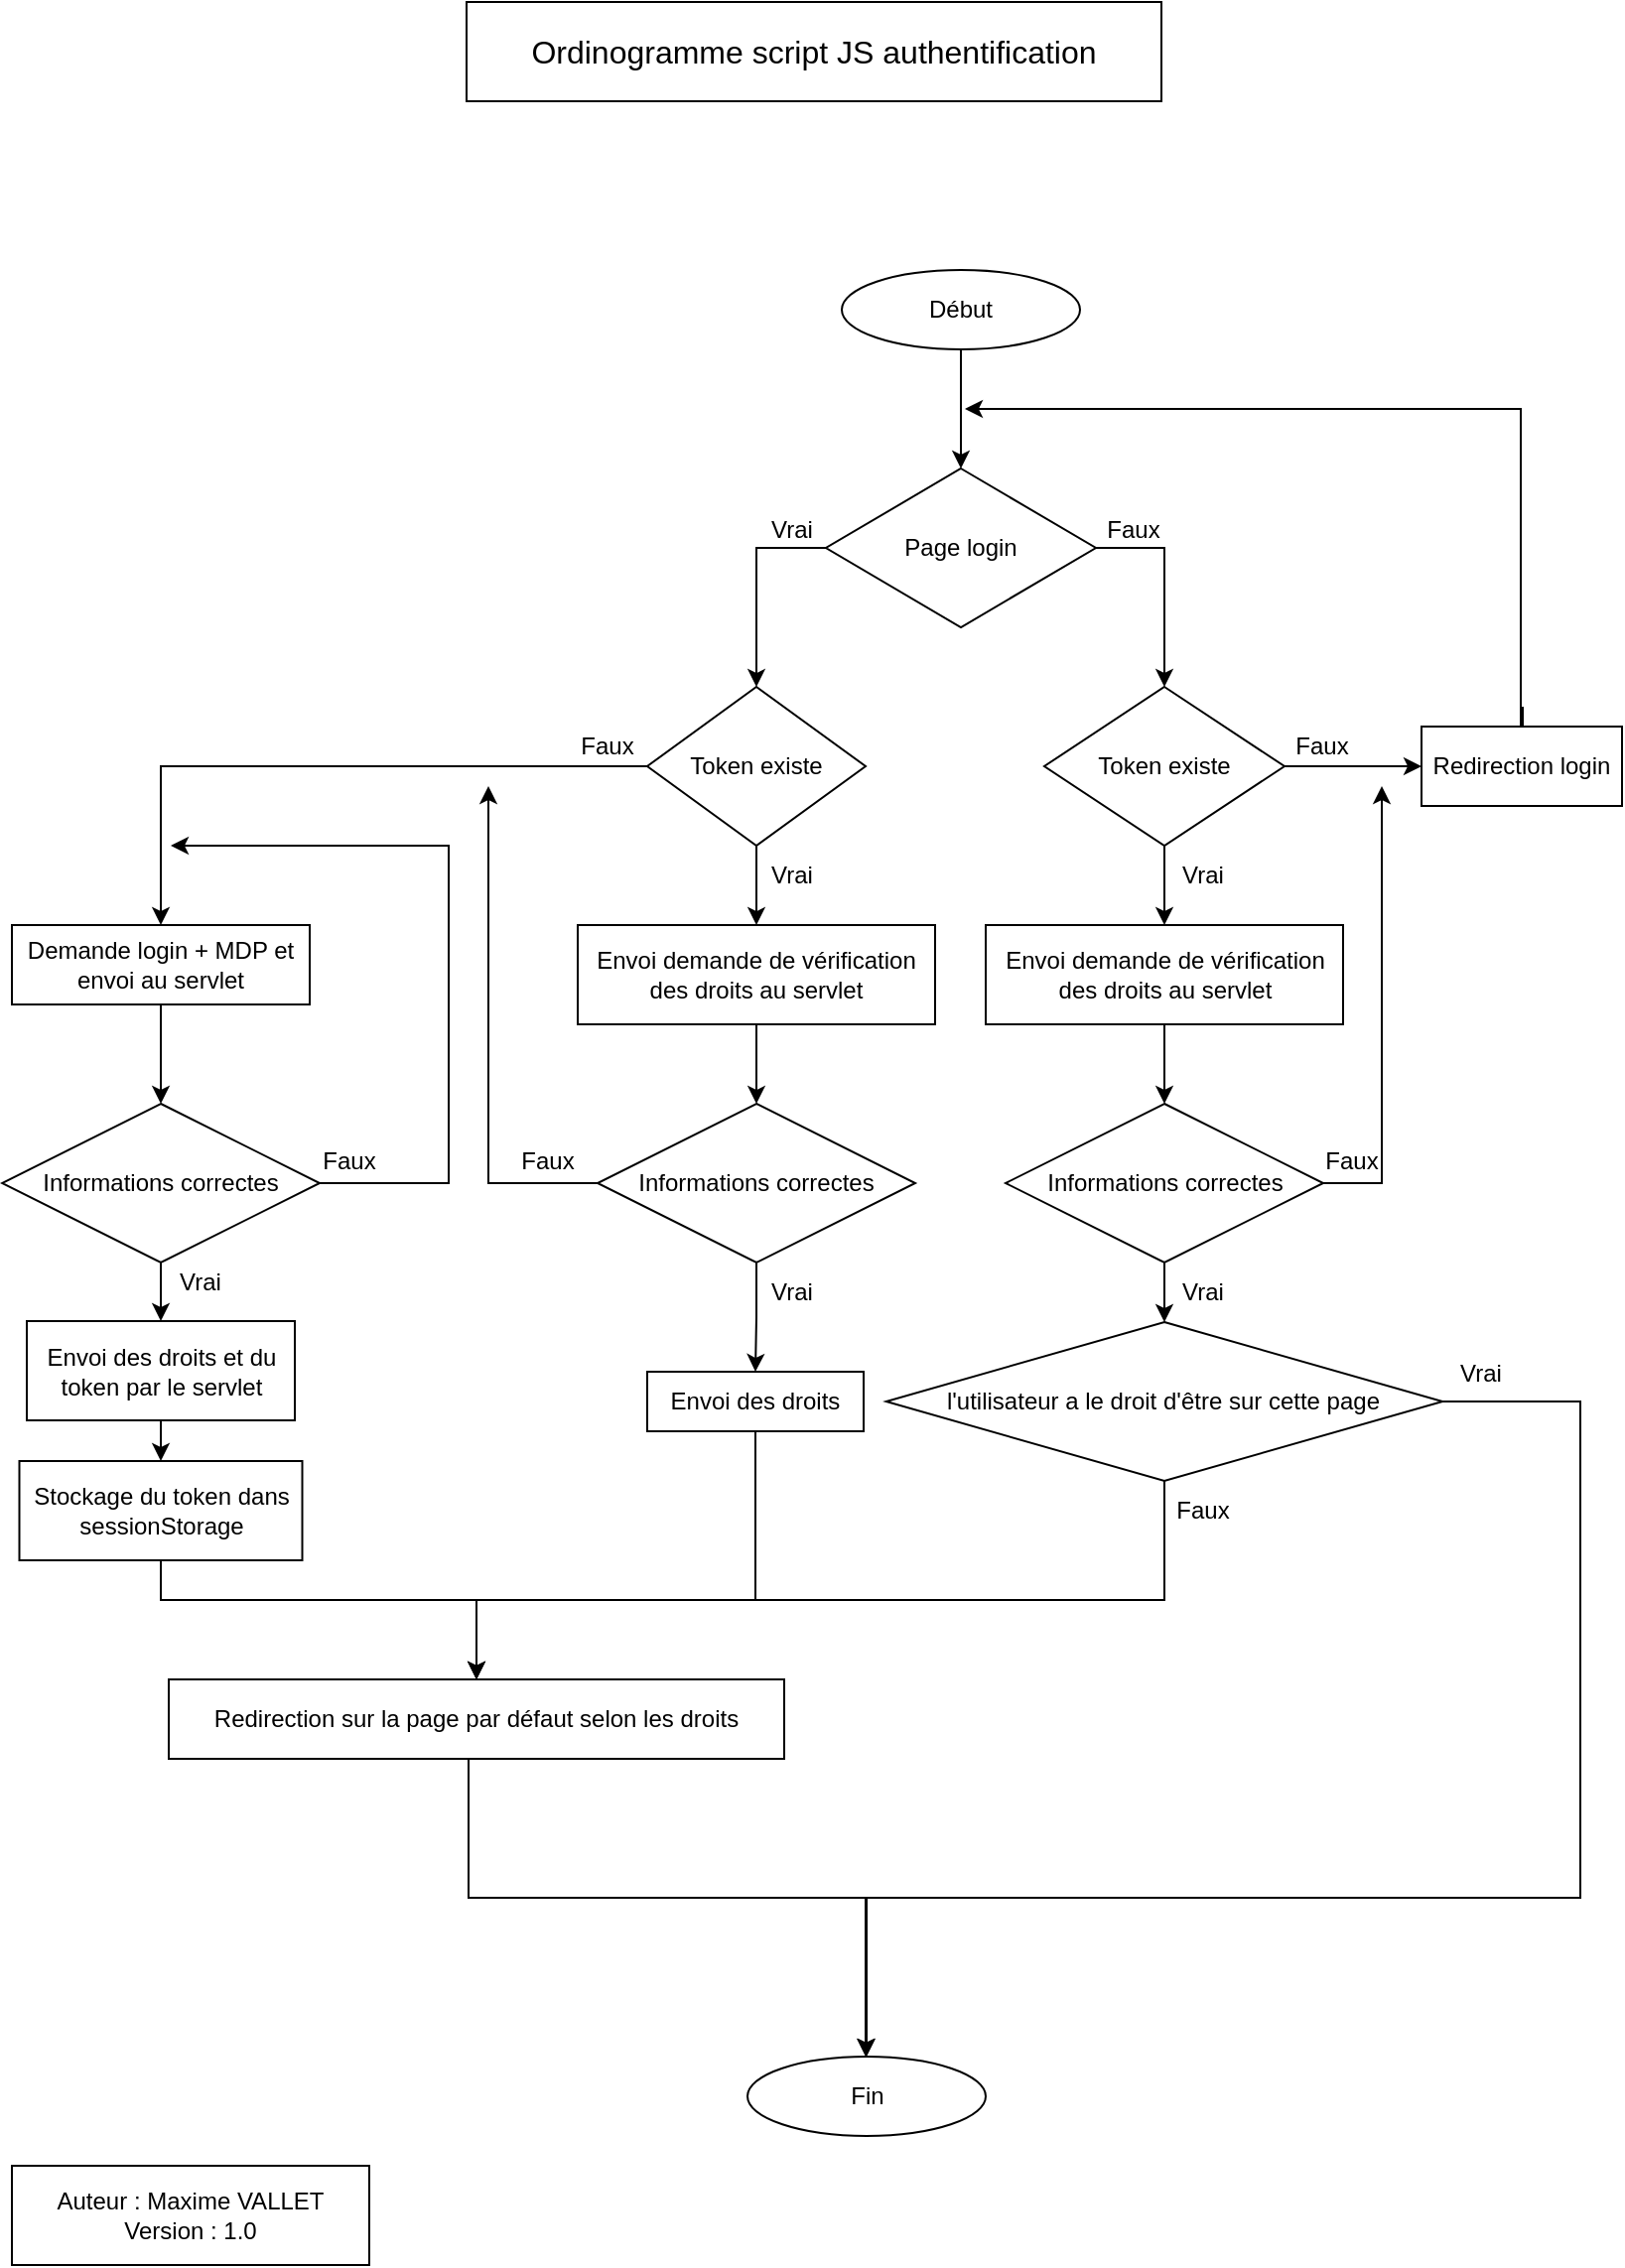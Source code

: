 <mxfile version="24.7.16">
  <diagram id="prtHgNgQTEPvFCAcTncT" name="Page-1">
    <mxGraphModel dx="1274" dy="695" grid="1" gridSize="10" guides="1" tooltips="1" connect="1" arrows="1" fold="1" page="1" pageScale="1" pageWidth="827" pageHeight="1169" math="0" shadow="0">
      <root>
        <mxCell id="0" />
        <mxCell id="1" parent="0" />
        <mxCell id="bfQukeVcYXhppwxrfOuq-3" style="edgeStyle=orthogonalEdgeStyle;rounded=0;orthogonalLoop=1;jettySize=auto;html=1;exitX=0.5;exitY=1;exitDx=0;exitDy=0;" edge="1" parent="1" source="bfQukeVcYXhppwxrfOuq-1" target="bfQukeVcYXhppwxrfOuq-2">
          <mxGeometry relative="1" as="geometry" />
        </mxCell>
        <mxCell id="bfQukeVcYXhppwxrfOuq-1" value="Début" style="ellipse;whiteSpace=wrap;html=1;" vertex="1" parent="1">
          <mxGeometry x="428" y="155" width="120" height="40" as="geometry" />
        </mxCell>
        <mxCell id="bfQukeVcYXhppwxrfOuq-4" style="edgeStyle=orthogonalEdgeStyle;rounded=0;orthogonalLoop=1;jettySize=auto;html=1;exitX=1;exitY=0.5;exitDx=0;exitDy=0;entryX=0.5;entryY=0;entryDx=0;entryDy=0;" edge="1" parent="1" source="bfQukeVcYXhppwxrfOuq-2" target="bfQukeVcYXhppwxrfOuq-6">
          <mxGeometry relative="1" as="geometry">
            <mxPoint x="570" y="365" as="targetPoint" />
          </mxGeometry>
        </mxCell>
        <mxCell id="bfQukeVcYXhppwxrfOuq-8" style="edgeStyle=orthogonalEdgeStyle;rounded=0;orthogonalLoop=1;jettySize=auto;html=1;exitX=0;exitY=0.5;exitDx=0;exitDy=0;entryX=0.5;entryY=0;entryDx=0;entryDy=0;" edge="1" parent="1" source="bfQukeVcYXhppwxrfOuq-2" target="bfQukeVcYXhppwxrfOuq-7">
          <mxGeometry relative="1" as="geometry" />
        </mxCell>
        <mxCell id="bfQukeVcYXhppwxrfOuq-2" value="Page login" style="rhombus;whiteSpace=wrap;html=1;" vertex="1" parent="1">
          <mxGeometry x="420" y="255" width="136" height="80" as="geometry" />
        </mxCell>
        <mxCell id="bfQukeVcYXhppwxrfOuq-10" style="edgeStyle=orthogonalEdgeStyle;rounded=0;orthogonalLoop=1;jettySize=auto;html=1;exitX=1;exitY=0.5;exitDx=0;exitDy=0;entryX=0;entryY=0.5;entryDx=0;entryDy=0;" edge="1" parent="1" source="bfQukeVcYXhppwxrfOuq-6" target="bfQukeVcYXhppwxrfOuq-9">
          <mxGeometry relative="1" as="geometry" />
        </mxCell>
        <mxCell id="bfQukeVcYXhppwxrfOuq-13" style="edgeStyle=orthogonalEdgeStyle;rounded=0;orthogonalLoop=1;jettySize=auto;html=1;exitX=0.5;exitY=1;exitDx=0;exitDy=0;entryX=0.5;entryY=0;entryDx=0;entryDy=0;" edge="1" parent="1" source="bfQukeVcYXhppwxrfOuq-6" target="bfQukeVcYXhppwxrfOuq-12">
          <mxGeometry relative="1" as="geometry" />
        </mxCell>
        <mxCell id="bfQukeVcYXhppwxrfOuq-6" value="Token existe" style="rhombus;whiteSpace=wrap;html=1;" vertex="1" parent="1">
          <mxGeometry x="530" y="365" width="121" height="80" as="geometry" />
        </mxCell>
        <mxCell id="bfQukeVcYXhppwxrfOuq-15" style="edgeStyle=orthogonalEdgeStyle;rounded=0;orthogonalLoop=1;jettySize=auto;html=1;exitX=0.5;exitY=1;exitDx=0;exitDy=0;entryX=0.5;entryY=0;entryDx=0;entryDy=0;" edge="1" parent="1" source="bfQukeVcYXhppwxrfOuq-7" target="bfQukeVcYXhppwxrfOuq-14">
          <mxGeometry relative="1" as="geometry" />
        </mxCell>
        <mxCell id="bfQukeVcYXhppwxrfOuq-16" style="edgeStyle=orthogonalEdgeStyle;rounded=0;orthogonalLoop=1;jettySize=auto;html=1;exitX=0;exitY=0.5;exitDx=0;exitDy=0;entryX=0.5;entryY=0;entryDx=0;entryDy=0;" edge="1" parent="1" source="bfQukeVcYXhppwxrfOuq-7" target="bfQukeVcYXhppwxrfOuq-17">
          <mxGeometry relative="1" as="geometry">
            <mxPoint x="80" y="615" as="targetPoint" />
          </mxGeometry>
        </mxCell>
        <mxCell id="bfQukeVcYXhppwxrfOuq-7" value="Token existe" style="rhombus;whiteSpace=wrap;html=1;" vertex="1" parent="1">
          <mxGeometry x="330" y="365" width="110" height="80" as="geometry" />
        </mxCell>
        <mxCell id="bfQukeVcYXhppwxrfOuq-11" style="edgeStyle=orthogonalEdgeStyle;rounded=0;orthogonalLoop=1;jettySize=auto;html=1;exitX=0.5;exitY=0;exitDx=0;exitDy=0;" edge="1" parent="1">
          <mxGeometry relative="1" as="geometry">
            <mxPoint x="490" y="225" as="targetPoint" />
            <mxPoint x="771" y="375" as="sourcePoint" />
            <Array as="points">
              <mxPoint x="771" y="385" />
              <mxPoint x="770" y="385" />
              <mxPoint x="770" y="225" />
            </Array>
          </mxGeometry>
        </mxCell>
        <mxCell id="bfQukeVcYXhppwxrfOuq-9" value="Redirection login" style="rounded=0;whiteSpace=wrap;html=1;" vertex="1" parent="1">
          <mxGeometry x="720" y="385" width="101" height="40" as="geometry" />
        </mxCell>
        <mxCell id="bfQukeVcYXhppwxrfOuq-30" style="edgeStyle=orthogonalEdgeStyle;rounded=0;orthogonalLoop=1;jettySize=auto;html=1;exitX=0.5;exitY=1;exitDx=0;exitDy=0;entryX=0.5;entryY=0;entryDx=0;entryDy=0;" edge="1" parent="1" source="bfQukeVcYXhppwxrfOuq-12" target="bfQukeVcYXhppwxrfOuq-29">
          <mxGeometry relative="1" as="geometry" />
        </mxCell>
        <mxCell id="bfQukeVcYXhppwxrfOuq-12" value="Envoi demande de vérification des droits au servlet" style="rounded=0;whiteSpace=wrap;html=1;" vertex="1" parent="1">
          <mxGeometry x="500.5" y="485" width="180" height="50" as="geometry" />
        </mxCell>
        <mxCell id="bfQukeVcYXhppwxrfOuq-25" style="edgeStyle=orthogonalEdgeStyle;rounded=0;orthogonalLoop=1;jettySize=auto;html=1;exitX=0.5;exitY=1;exitDx=0;exitDy=0;entryX=0.5;entryY=0;entryDx=0;entryDy=0;" edge="1" parent="1" source="bfQukeVcYXhppwxrfOuq-14" target="bfQukeVcYXhppwxrfOuq-26">
          <mxGeometry relative="1" as="geometry">
            <mxPoint x="320" y="575" as="targetPoint" />
          </mxGeometry>
        </mxCell>
        <mxCell id="bfQukeVcYXhppwxrfOuq-14" value="Envoi demande de vérification des droits au servlet" style="rounded=0;whiteSpace=wrap;html=1;" vertex="1" parent="1">
          <mxGeometry x="295" y="485" width="180" height="50" as="geometry" />
        </mxCell>
        <mxCell id="bfQukeVcYXhppwxrfOuq-19" style="edgeStyle=orthogonalEdgeStyle;rounded=0;orthogonalLoop=1;jettySize=auto;html=1;exitX=0.5;exitY=1;exitDx=0;exitDy=0;entryX=0.5;entryY=0;entryDx=0;entryDy=0;" edge="1" parent="1" source="bfQukeVcYXhppwxrfOuq-17" target="bfQukeVcYXhppwxrfOuq-18">
          <mxGeometry relative="1" as="geometry" />
        </mxCell>
        <mxCell id="bfQukeVcYXhppwxrfOuq-17" value="Demande login + MDP et envoi au servlet" style="rounded=0;whiteSpace=wrap;html=1;" vertex="1" parent="1">
          <mxGeometry x="10" y="485" width="150" height="40" as="geometry" />
        </mxCell>
        <mxCell id="bfQukeVcYXhppwxrfOuq-20" style="edgeStyle=orthogonalEdgeStyle;rounded=0;orthogonalLoop=1;jettySize=auto;html=1;exitX=1;exitY=0.5;exitDx=0;exitDy=0;" edge="1" parent="1" source="bfQukeVcYXhppwxrfOuq-18">
          <mxGeometry relative="1" as="geometry">
            <mxPoint x="90" y="445" as="targetPoint" />
            <Array as="points">
              <mxPoint x="230" y="615" />
              <mxPoint x="230" y="445" />
            </Array>
          </mxGeometry>
        </mxCell>
        <mxCell id="bfQukeVcYXhppwxrfOuq-22" style="edgeStyle=orthogonalEdgeStyle;rounded=0;orthogonalLoop=1;jettySize=auto;html=1;exitX=0.5;exitY=1;exitDx=0;exitDy=0;entryX=0.5;entryY=0;entryDx=0;entryDy=0;" edge="1" parent="1" source="bfQukeVcYXhppwxrfOuq-18" target="bfQukeVcYXhppwxrfOuq-21">
          <mxGeometry relative="1" as="geometry" />
        </mxCell>
        <mxCell id="bfQukeVcYXhppwxrfOuq-18" value="Informations correctes" style="rhombus;whiteSpace=wrap;html=1;" vertex="1" parent="1">
          <mxGeometry x="5" y="575" width="160" height="80" as="geometry" />
        </mxCell>
        <mxCell id="bfQukeVcYXhppwxrfOuq-36" style="edgeStyle=orthogonalEdgeStyle;rounded=0;orthogonalLoop=1;jettySize=auto;html=1;exitX=0.5;exitY=1;exitDx=0;exitDy=0;entryX=0.5;entryY=0;entryDx=0;entryDy=0;" edge="1" parent="1" source="bfQukeVcYXhppwxrfOuq-21" target="bfQukeVcYXhppwxrfOuq-35">
          <mxGeometry relative="1" as="geometry" />
        </mxCell>
        <mxCell id="bfQukeVcYXhppwxrfOuq-21" value="Envoi des droits et du token par le servlet" style="rounded=0;whiteSpace=wrap;html=1;" vertex="1" parent="1">
          <mxGeometry x="17.5" y="684.5" width="135" height="50" as="geometry" />
        </mxCell>
        <mxCell id="bfQukeVcYXhppwxrfOuq-45" style="edgeStyle=orthogonalEdgeStyle;rounded=0;orthogonalLoop=1;jettySize=auto;html=1;exitX=0.5;exitY=1;exitDx=0;exitDy=0;" edge="1" parent="1" source="bfQukeVcYXhppwxrfOuq-23">
          <mxGeometry relative="1" as="geometry">
            <mxPoint x="440" y="1055" as="targetPoint" />
            <Array as="points">
              <mxPoint x="240" y="975" />
              <mxPoint x="440" y="975" />
            </Array>
          </mxGeometry>
        </mxCell>
        <mxCell id="bfQukeVcYXhppwxrfOuq-23" value="Redirection sur la page par défaut selon les droits" style="rounded=0;whiteSpace=wrap;html=1;" vertex="1" parent="1">
          <mxGeometry x="89" y="865" width="310" height="40" as="geometry" />
        </mxCell>
        <mxCell id="bfQukeVcYXhppwxrfOuq-28" style="edgeStyle=orthogonalEdgeStyle;rounded=0;orthogonalLoop=1;jettySize=auto;html=1;exitX=0;exitY=0.5;exitDx=0;exitDy=0;" edge="1" parent="1" source="bfQukeVcYXhppwxrfOuq-26">
          <mxGeometry relative="1" as="geometry">
            <mxPoint x="250" y="415" as="targetPoint" />
            <Array as="points">
              <mxPoint x="250" y="615" />
              <mxPoint x="250" y="485" />
            </Array>
          </mxGeometry>
        </mxCell>
        <mxCell id="bfQukeVcYXhppwxrfOuq-34" style="edgeStyle=orthogonalEdgeStyle;rounded=0;orthogonalLoop=1;jettySize=auto;html=1;exitX=0.5;exitY=1;exitDx=0;exitDy=0;entryX=0.5;entryY=0;entryDx=0;entryDy=0;" edge="1" parent="1" source="bfQukeVcYXhppwxrfOuq-26" target="bfQukeVcYXhppwxrfOuq-33">
          <mxGeometry relative="1" as="geometry" />
        </mxCell>
        <mxCell id="bfQukeVcYXhppwxrfOuq-26" value="Informations correctes" style="rhombus;whiteSpace=wrap;html=1;" vertex="1" parent="1">
          <mxGeometry x="305" y="575" width="160" height="80" as="geometry" />
        </mxCell>
        <mxCell id="bfQukeVcYXhppwxrfOuq-31" style="edgeStyle=orthogonalEdgeStyle;rounded=0;orthogonalLoop=1;jettySize=auto;html=1;exitX=1;exitY=0.5;exitDx=0;exitDy=0;" edge="1" parent="1" source="bfQukeVcYXhppwxrfOuq-29">
          <mxGeometry relative="1" as="geometry">
            <mxPoint x="700" y="415" as="targetPoint" />
            <Array as="points">
              <mxPoint x="700" y="615" />
            </Array>
          </mxGeometry>
        </mxCell>
        <mxCell id="bfQukeVcYXhppwxrfOuq-40" style="edgeStyle=orthogonalEdgeStyle;rounded=0;orthogonalLoop=1;jettySize=auto;html=1;exitX=0.5;exitY=1;exitDx=0;exitDy=0;entryX=0.5;entryY=0;entryDx=0;entryDy=0;" edge="1" parent="1" source="bfQukeVcYXhppwxrfOuq-29" target="bfQukeVcYXhppwxrfOuq-39">
          <mxGeometry relative="1" as="geometry" />
        </mxCell>
        <mxCell id="bfQukeVcYXhppwxrfOuq-29" value="Informations correctes" style="rhombus;whiteSpace=wrap;html=1;" vertex="1" parent="1">
          <mxGeometry x="510.5" y="575" width="160" height="80" as="geometry" />
        </mxCell>
        <mxCell id="bfQukeVcYXhppwxrfOuq-47" style="edgeStyle=orthogonalEdgeStyle;rounded=0;orthogonalLoop=1;jettySize=auto;html=1;exitX=0.5;exitY=1;exitDx=0;exitDy=0;entryX=0.5;entryY=0;entryDx=0;entryDy=0;" edge="1" parent="1" source="bfQukeVcYXhppwxrfOuq-33" target="bfQukeVcYXhppwxrfOuq-23">
          <mxGeometry relative="1" as="geometry">
            <Array as="points">
              <mxPoint x="384" y="825" />
              <mxPoint x="244" y="825" />
            </Array>
          </mxGeometry>
        </mxCell>
        <mxCell id="bfQukeVcYXhppwxrfOuq-33" value="Envoi des droits" style="rounded=0;whiteSpace=wrap;html=1;" vertex="1" parent="1">
          <mxGeometry x="330" y="710" width="109" height="30" as="geometry" />
        </mxCell>
        <mxCell id="bfQukeVcYXhppwxrfOuq-46" style="edgeStyle=orthogonalEdgeStyle;rounded=0;orthogonalLoop=1;jettySize=auto;html=1;exitX=0.5;exitY=1;exitDx=0;exitDy=0;entryX=0.5;entryY=0;entryDx=0;entryDy=0;" edge="1" parent="1" source="bfQukeVcYXhppwxrfOuq-35" target="bfQukeVcYXhppwxrfOuq-23">
          <mxGeometry relative="1" as="geometry">
            <Array as="points">
              <mxPoint x="85" y="825" />
              <mxPoint x="244" y="825" />
            </Array>
          </mxGeometry>
        </mxCell>
        <mxCell id="bfQukeVcYXhppwxrfOuq-35" value="Stockage du token dans sessionStorage" style="rounded=0;whiteSpace=wrap;html=1;" vertex="1" parent="1">
          <mxGeometry x="13.75" y="755" width="142.5" height="50" as="geometry" />
        </mxCell>
        <mxCell id="bfQukeVcYXhppwxrfOuq-42" style="edgeStyle=orthogonalEdgeStyle;rounded=0;orthogonalLoop=1;jettySize=auto;html=1;exitX=1;exitY=0.5;exitDx=0;exitDy=0;entryX=0.5;entryY=0;entryDx=0;entryDy=0;" edge="1" parent="1" source="bfQukeVcYXhppwxrfOuq-39" target="bfQukeVcYXhppwxrfOuq-43">
          <mxGeometry relative="1" as="geometry">
            <mxPoint x="440" y="1125" as="targetPoint" />
            <Array as="points">
              <mxPoint x="800" y="725" />
              <mxPoint x="800" y="975" />
              <mxPoint x="440" y="975" />
            </Array>
          </mxGeometry>
        </mxCell>
        <mxCell id="bfQukeVcYXhppwxrfOuq-48" style="edgeStyle=orthogonalEdgeStyle;rounded=0;orthogonalLoop=1;jettySize=auto;html=1;exitX=0.5;exitY=1;exitDx=0;exitDy=0;entryX=0.5;entryY=0;entryDx=0;entryDy=0;" edge="1" parent="1" source="bfQukeVcYXhppwxrfOuq-39" target="bfQukeVcYXhppwxrfOuq-23">
          <mxGeometry relative="1" as="geometry">
            <Array as="points">
              <mxPoint x="590" y="825" />
              <mxPoint x="244" y="825" />
            </Array>
          </mxGeometry>
        </mxCell>
        <mxCell id="bfQukeVcYXhppwxrfOuq-39" value="l&#39;utilisateur a le droit d&#39;être sur cette page" style="rhombus;whiteSpace=wrap;html=1;" vertex="1" parent="1">
          <mxGeometry x="450.37" y="685" width="280.25" height="80" as="geometry" />
        </mxCell>
        <mxCell id="bfQukeVcYXhppwxrfOuq-43" value="Fin" style="ellipse;whiteSpace=wrap;html=1;" vertex="1" parent="1">
          <mxGeometry x="380.5" y="1055" width="120" height="40" as="geometry" />
        </mxCell>
        <mxCell id="bfQukeVcYXhppwxrfOuq-49" value="Vrai" style="text;html=1;align=center;verticalAlign=middle;whiteSpace=wrap;rounded=0;" vertex="1" parent="1">
          <mxGeometry x="373" y="271" width="60" height="30" as="geometry" />
        </mxCell>
        <mxCell id="bfQukeVcYXhppwxrfOuq-50" value="Vrai" style="text;html=1;align=center;verticalAlign=middle;whiteSpace=wrap;rounded=0;" vertex="1" parent="1">
          <mxGeometry x="373" y="445" width="60" height="30" as="geometry" />
        </mxCell>
        <mxCell id="bfQukeVcYXhppwxrfOuq-52" value="Vrai" style="text;html=1;align=center;verticalAlign=middle;whiteSpace=wrap;rounded=0;" vertex="1" parent="1">
          <mxGeometry x="373" y="655" width="60" height="30" as="geometry" />
        </mxCell>
        <mxCell id="bfQukeVcYXhppwxrfOuq-53" value="Vrai" style="text;html=1;align=center;verticalAlign=middle;whiteSpace=wrap;rounded=0;" vertex="1" parent="1">
          <mxGeometry x="75" y="650" width="60" height="30" as="geometry" />
        </mxCell>
        <mxCell id="bfQukeVcYXhppwxrfOuq-54" value="Vrai" style="text;html=1;align=center;verticalAlign=middle;whiteSpace=wrap;rounded=0;" vertex="1" parent="1">
          <mxGeometry x="580" y="445" width="60" height="30" as="geometry" />
        </mxCell>
        <mxCell id="bfQukeVcYXhppwxrfOuq-55" value="Vrai" style="text;html=1;align=center;verticalAlign=middle;whiteSpace=wrap;rounded=0;" vertex="1" parent="1">
          <mxGeometry x="580" y="654.5" width="60" height="30" as="geometry" />
        </mxCell>
        <mxCell id="bfQukeVcYXhppwxrfOuq-56" value="Vrai" style="text;html=1;align=center;verticalAlign=middle;whiteSpace=wrap;rounded=0;" vertex="1" parent="1">
          <mxGeometry x="720" y="696" width="60" height="30" as="geometry" />
        </mxCell>
        <mxCell id="bfQukeVcYXhppwxrfOuq-57" value="Faux" style="text;html=1;align=center;verticalAlign=middle;whiteSpace=wrap;rounded=0;" vertex="1" parent="1">
          <mxGeometry x="545" y="271" width="60" height="30" as="geometry" />
        </mxCell>
        <mxCell id="bfQukeVcYXhppwxrfOuq-58" value="Faux" style="text;html=1;align=center;verticalAlign=middle;whiteSpace=wrap;rounded=0;" vertex="1" parent="1">
          <mxGeometry x="640" y="380" width="60" height="30" as="geometry" />
        </mxCell>
        <mxCell id="bfQukeVcYXhppwxrfOuq-59" value="Faux" style="text;html=1;align=center;verticalAlign=middle;whiteSpace=wrap;rounded=0;" vertex="1" parent="1">
          <mxGeometry x="655" y="589" width="60" height="30" as="geometry" />
        </mxCell>
        <mxCell id="bfQukeVcYXhppwxrfOuq-60" value="Faux" style="text;html=1;align=center;verticalAlign=middle;whiteSpace=wrap;rounded=0;" vertex="1" parent="1">
          <mxGeometry x="580" y="765" width="60" height="30" as="geometry" />
        </mxCell>
        <mxCell id="bfQukeVcYXhppwxrfOuq-61" value="Faux" style="text;html=1;align=center;verticalAlign=middle;whiteSpace=wrap;rounded=0;" vertex="1" parent="1">
          <mxGeometry x="280" y="380" width="60" height="30" as="geometry" />
        </mxCell>
        <mxCell id="bfQukeVcYXhppwxrfOuq-62" value="Faux" style="text;html=1;align=center;verticalAlign=middle;whiteSpace=wrap;rounded=0;" vertex="1" parent="1">
          <mxGeometry x="250" y="589" width="60" height="30" as="geometry" />
        </mxCell>
        <mxCell id="bfQukeVcYXhppwxrfOuq-63" value="Faux" style="text;html=1;align=center;verticalAlign=middle;whiteSpace=wrap;rounded=0;" vertex="1" parent="1">
          <mxGeometry x="150" y="589" width="60" height="30" as="geometry" />
        </mxCell>
        <mxCell id="bfQukeVcYXhppwxrfOuq-64" value="&lt;font style=&quot;font-size: 16px;&quot;&gt;Ordinogramme script JS authentification&lt;/font&gt;" style="rounded=0;whiteSpace=wrap;html=1;" vertex="1" parent="1">
          <mxGeometry x="239" y="20" width="350" height="50" as="geometry" />
        </mxCell>
        <mxCell id="bfQukeVcYXhppwxrfOuq-65" value="&lt;div align=&quot;center&quot;&gt;Auteur : Maxime VALLET&lt;/div&gt;&lt;div align=&quot;center&quot;&gt;Version : 1.0&lt;br&gt;&lt;/div&gt;" style="rounded=0;whiteSpace=wrap;html=1;align=center;" vertex="1" parent="1">
          <mxGeometry x="10" y="1110" width="180" height="50" as="geometry" />
        </mxCell>
      </root>
    </mxGraphModel>
  </diagram>
</mxfile>
